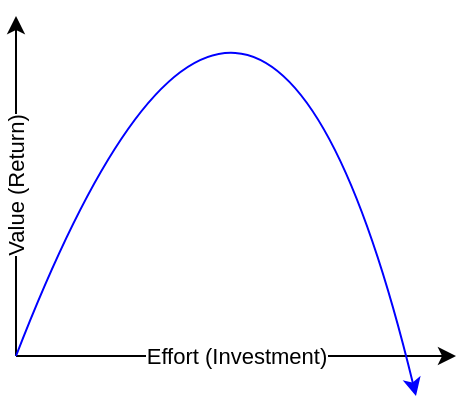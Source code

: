 <mxfile compressed="true" version="24.7.8"><diagram id="Ht1M8jgEwFfnCIfOTk4-" name="Just Barely Good Enough"><mxGraphModel dx="1139" dy="1954" grid="1" gridSize="10" guides="1" tooltips="1" connect="1" arrows="1" fold="1" page="1" pageScale="1" pageWidth="1169" pageHeight="827" math="0" shadow="0"><root><object label="" id="0"><mxCell/></object><mxCell id="1" parent="0"/><mxCell id="YWCbPVdEhYfIuVxEURT4-1" value="Value (Return)" style="endArrow=classic;html=1;rounded=0;horizontal=0;" edge="1" parent="1"><mxGeometry width="50" height="50" relative="1" as="geometry"><mxPoint x="560" y="50" as="sourcePoint"/><mxPoint x="560" y="-120" as="targetPoint"/></mxGeometry></mxCell><mxCell id="YWCbPVdEhYfIuVxEURT4-2" value="Effort (Investment)" style="endArrow=classic;html=1;rounded=0;" edge="1" parent="1"><mxGeometry width="50" height="50" relative="1" as="geometry"><mxPoint x="560" y="50" as="sourcePoint"/><mxPoint x="780" y="50" as="targetPoint"/></mxGeometry></mxCell><mxCell id="YWCbPVdEhYfIuVxEURT4-3" value="" style="curved=1;endArrow=classic;html=1;rounded=0;fontColor=#000000;strokeColor=#0000FF;" edge="1" parent="1"><mxGeometry width="50" height="50" relative="1" as="geometry"><mxPoint x="560" y="50" as="sourcePoint"/><mxPoint x="760" y="70" as="targetPoint"/><Array as="points"><mxPoint x="680" y="-260"/></Array></mxGeometry></mxCell></root></mxGraphModel></diagram></mxfile>